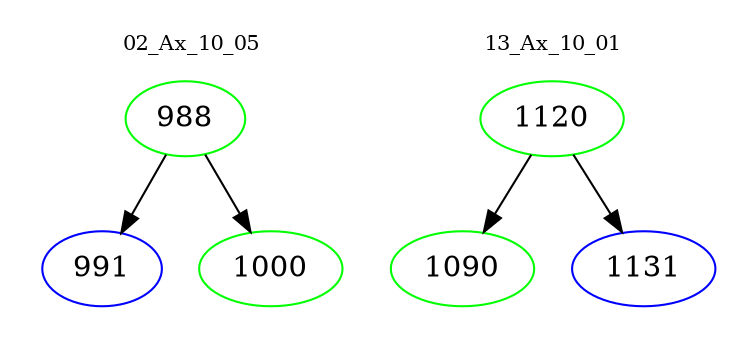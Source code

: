 digraph{
subgraph cluster_0 {
color = white
label = "02_Ax_10_05";
fontsize=10;
T0_988 [label="988", color="green"]
T0_988 -> T0_991 [color="black"]
T0_991 [label="991", color="blue"]
T0_988 -> T0_1000 [color="black"]
T0_1000 [label="1000", color="green"]
}
subgraph cluster_1 {
color = white
label = "13_Ax_10_01";
fontsize=10;
T1_1120 [label="1120", color="green"]
T1_1120 -> T1_1090 [color="black"]
T1_1090 [label="1090", color="green"]
T1_1120 -> T1_1131 [color="black"]
T1_1131 [label="1131", color="blue"]
}
}
